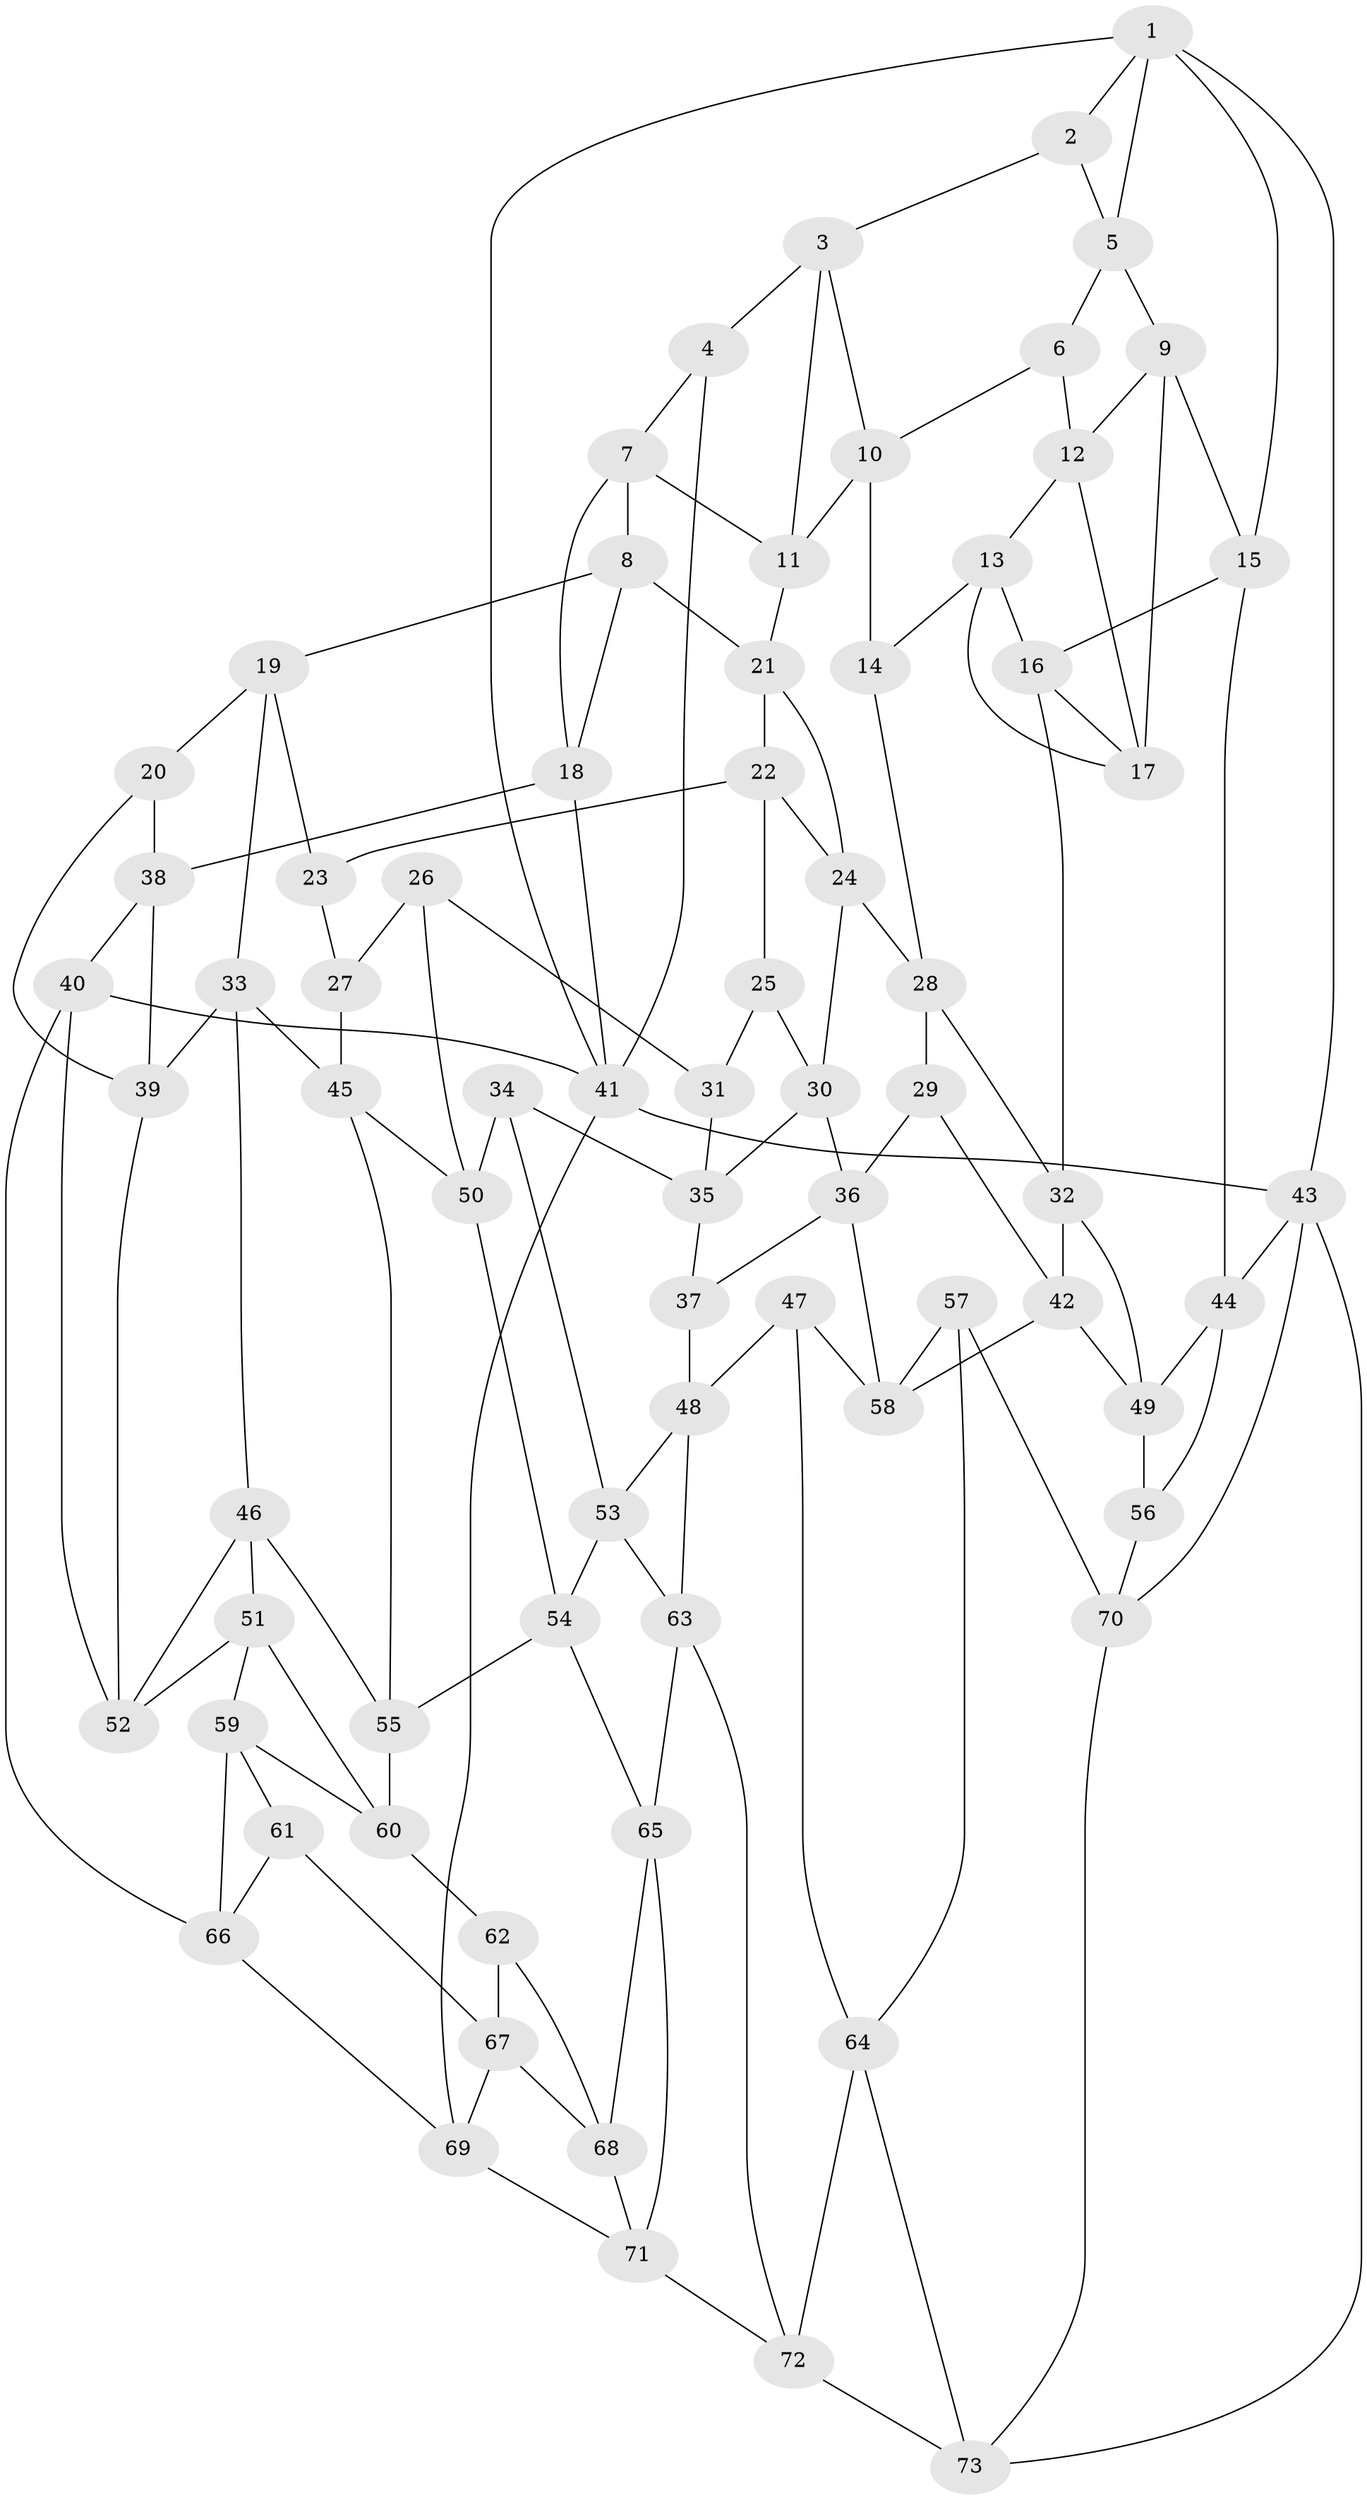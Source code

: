 // original degree distribution, {3: 0.0136986301369863, 4: 0.22602739726027396, 6: 0.21232876712328766, 5: 0.547945205479452}
// Generated by graph-tools (version 1.1) at 2025/50/03/09/25 03:50:57]
// undirected, 73 vertices, 139 edges
graph export_dot {
graph [start="1"]
  node [color=gray90,style=filled];
  1;
  2;
  3;
  4;
  5;
  6;
  7;
  8;
  9;
  10;
  11;
  12;
  13;
  14;
  15;
  16;
  17;
  18;
  19;
  20;
  21;
  22;
  23;
  24;
  25;
  26;
  27;
  28;
  29;
  30;
  31;
  32;
  33;
  34;
  35;
  36;
  37;
  38;
  39;
  40;
  41;
  42;
  43;
  44;
  45;
  46;
  47;
  48;
  49;
  50;
  51;
  52;
  53;
  54;
  55;
  56;
  57;
  58;
  59;
  60;
  61;
  62;
  63;
  64;
  65;
  66;
  67;
  68;
  69;
  70;
  71;
  72;
  73;
  1 -- 2 [weight=1.0];
  1 -- 5 [weight=1.0];
  1 -- 15 [weight=1.0];
  1 -- 41 [weight=1.0];
  1 -- 43 [weight=1.0];
  2 -- 3 [weight=1.0];
  2 -- 5 [weight=1.0];
  3 -- 4 [weight=1.0];
  3 -- 10 [weight=1.0];
  3 -- 11 [weight=1.0];
  4 -- 7 [weight=1.0];
  4 -- 41 [weight=1.0];
  5 -- 6 [weight=1.0];
  5 -- 9 [weight=1.0];
  6 -- 10 [weight=1.0];
  6 -- 12 [weight=1.0];
  7 -- 8 [weight=1.0];
  7 -- 11 [weight=1.0];
  7 -- 18 [weight=1.0];
  8 -- 18 [weight=1.0];
  8 -- 19 [weight=1.0];
  8 -- 21 [weight=1.0];
  9 -- 12 [weight=1.0];
  9 -- 15 [weight=1.0];
  9 -- 17 [weight=1.0];
  10 -- 11 [weight=1.0];
  10 -- 14 [weight=1.0];
  11 -- 21 [weight=1.0];
  12 -- 13 [weight=1.0];
  12 -- 17 [weight=1.0];
  13 -- 14 [weight=1.0];
  13 -- 16 [weight=1.0];
  13 -- 17 [weight=1.0];
  14 -- 28 [weight=1.0];
  15 -- 16 [weight=1.0];
  15 -- 44 [weight=1.0];
  16 -- 17 [weight=1.0];
  16 -- 32 [weight=1.0];
  18 -- 38 [weight=1.0];
  18 -- 41 [weight=1.0];
  19 -- 20 [weight=1.0];
  19 -- 23 [weight=1.0];
  19 -- 33 [weight=1.0];
  20 -- 38 [weight=1.0];
  20 -- 39 [weight=1.0];
  21 -- 22 [weight=1.0];
  21 -- 24 [weight=1.0];
  22 -- 23 [weight=1.0];
  22 -- 24 [weight=1.0];
  22 -- 25 [weight=1.0];
  23 -- 27 [weight=2.0];
  24 -- 28 [weight=1.0];
  24 -- 30 [weight=1.0];
  25 -- 30 [weight=1.0];
  25 -- 31 [weight=2.0];
  26 -- 27 [weight=1.0];
  26 -- 31 [weight=1.0];
  26 -- 50 [weight=1.0];
  27 -- 45 [weight=1.0];
  28 -- 29 [weight=1.0];
  28 -- 32 [weight=1.0];
  29 -- 36 [weight=1.0];
  29 -- 42 [weight=1.0];
  30 -- 35 [weight=1.0];
  30 -- 36 [weight=1.0];
  31 -- 35 [weight=1.0];
  32 -- 42 [weight=1.0];
  32 -- 49 [weight=1.0];
  33 -- 39 [weight=1.0];
  33 -- 45 [weight=1.0];
  33 -- 46 [weight=1.0];
  34 -- 35 [weight=1.0];
  34 -- 50 [weight=1.0];
  34 -- 53 [weight=1.0];
  35 -- 37 [weight=1.0];
  36 -- 37 [weight=1.0];
  36 -- 58 [weight=1.0];
  37 -- 48 [weight=1.0];
  38 -- 39 [weight=1.0];
  38 -- 40 [weight=1.0];
  39 -- 52 [weight=1.0];
  40 -- 41 [weight=1.0];
  40 -- 52 [weight=1.0];
  40 -- 66 [weight=1.0];
  41 -- 43 [weight=1.0];
  41 -- 69 [weight=1.0];
  42 -- 49 [weight=1.0];
  42 -- 58 [weight=1.0];
  43 -- 44 [weight=1.0];
  43 -- 70 [weight=1.0];
  43 -- 73 [weight=1.0];
  44 -- 49 [weight=1.0];
  44 -- 56 [weight=1.0];
  45 -- 50 [weight=1.0];
  45 -- 55 [weight=1.0];
  46 -- 51 [weight=1.0];
  46 -- 52 [weight=1.0];
  46 -- 55 [weight=1.0];
  47 -- 48 [weight=1.0];
  47 -- 58 [weight=1.0];
  47 -- 64 [weight=1.0];
  48 -- 53 [weight=1.0];
  48 -- 63 [weight=1.0];
  49 -- 56 [weight=1.0];
  50 -- 54 [weight=1.0];
  51 -- 52 [weight=1.0];
  51 -- 59 [weight=1.0];
  51 -- 60 [weight=1.0];
  53 -- 54 [weight=1.0];
  53 -- 63 [weight=1.0];
  54 -- 55 [weight=1.0];
  54 -- 65 [weight=1.0];
  55 -- 60 [weight=1.0];
  56 -- 70 [weight=1.0];
  57 -- 58 [weight=1.0];
  57 -- 64 [weight=1.0];
  57 -- 70 [weight=1.0];
  59 -- 60 [weight=1.0];
  59 -- 61 [weight=1.0];
  59 -- 66 [weight=1.0];
  60 -- 62 [weight=1.0];
  61 -- 66 [weight=1.0];
  61 -- 67 [weight=1.0];
  62 -- 67 [weight=1.0];
  62 -- 68 [weight=1.0];
  63 -- 65 [weight=1.0];
  63 -- 72 [weight=1.0];
  64 -- 72 [weight=1.0];
  64 -- 73 [weight=1.0];
  65 -- 68 [weight=1.0];
  65 -- 71 [weight=1.0];
  66 -- 69 [weight=1.0];
  67 -- 68 [weight=1.0];
  67 -- 69 [weight=1.0];
  68 -- 71 [weight=1.0];
  69 -- 71 [weight=1.0];
  70 -- 73 [weight=1.0];
  71 -- 72 [weight=1.0];
  72 -- 73 [weight=1.0];
}

